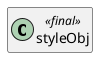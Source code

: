 @startuml
set namespaceSeparator \\
hide members
hide << alias >> circle

class styleObj << final >>
@enduml
